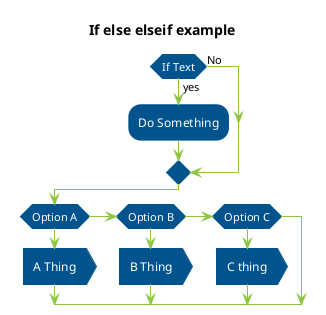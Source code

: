 {
  "sha1": "mfoc5184q9fbmcw9q6mjzu7a1qking8",
  "insertion": {
    "when": "2024-06-03T18:59:35.189Z",
    "url": "http://forum.plantuml.net/8025/elseif-skinparam-doesnt-seem-to-use-the-activitydiamond",
    "user": "plantuml@gmail.com"
  }
}
@startuml
skinparam activity {
   BackgroundColor #00538D
   BorderColor #00538D
   BorderThickness 1
   BorderRoundCorner 1
   ArrowColor #8CC63E
   FontName Helvetica
   FontColor White
   DiamondBackgroundColor #00538D
   DiamondBorderColor #00538D
   DiamondFontName Helvetica
   DiamondFontColor White
}
title If else elseif example
if (If Text) then (yes)
:Do Something;
else (No)
endif
if (Option A) then 
:A Thing>
elseif (Option B)
:B Thing>
elseif (Option C)
:C thing>
endif
@enduml

